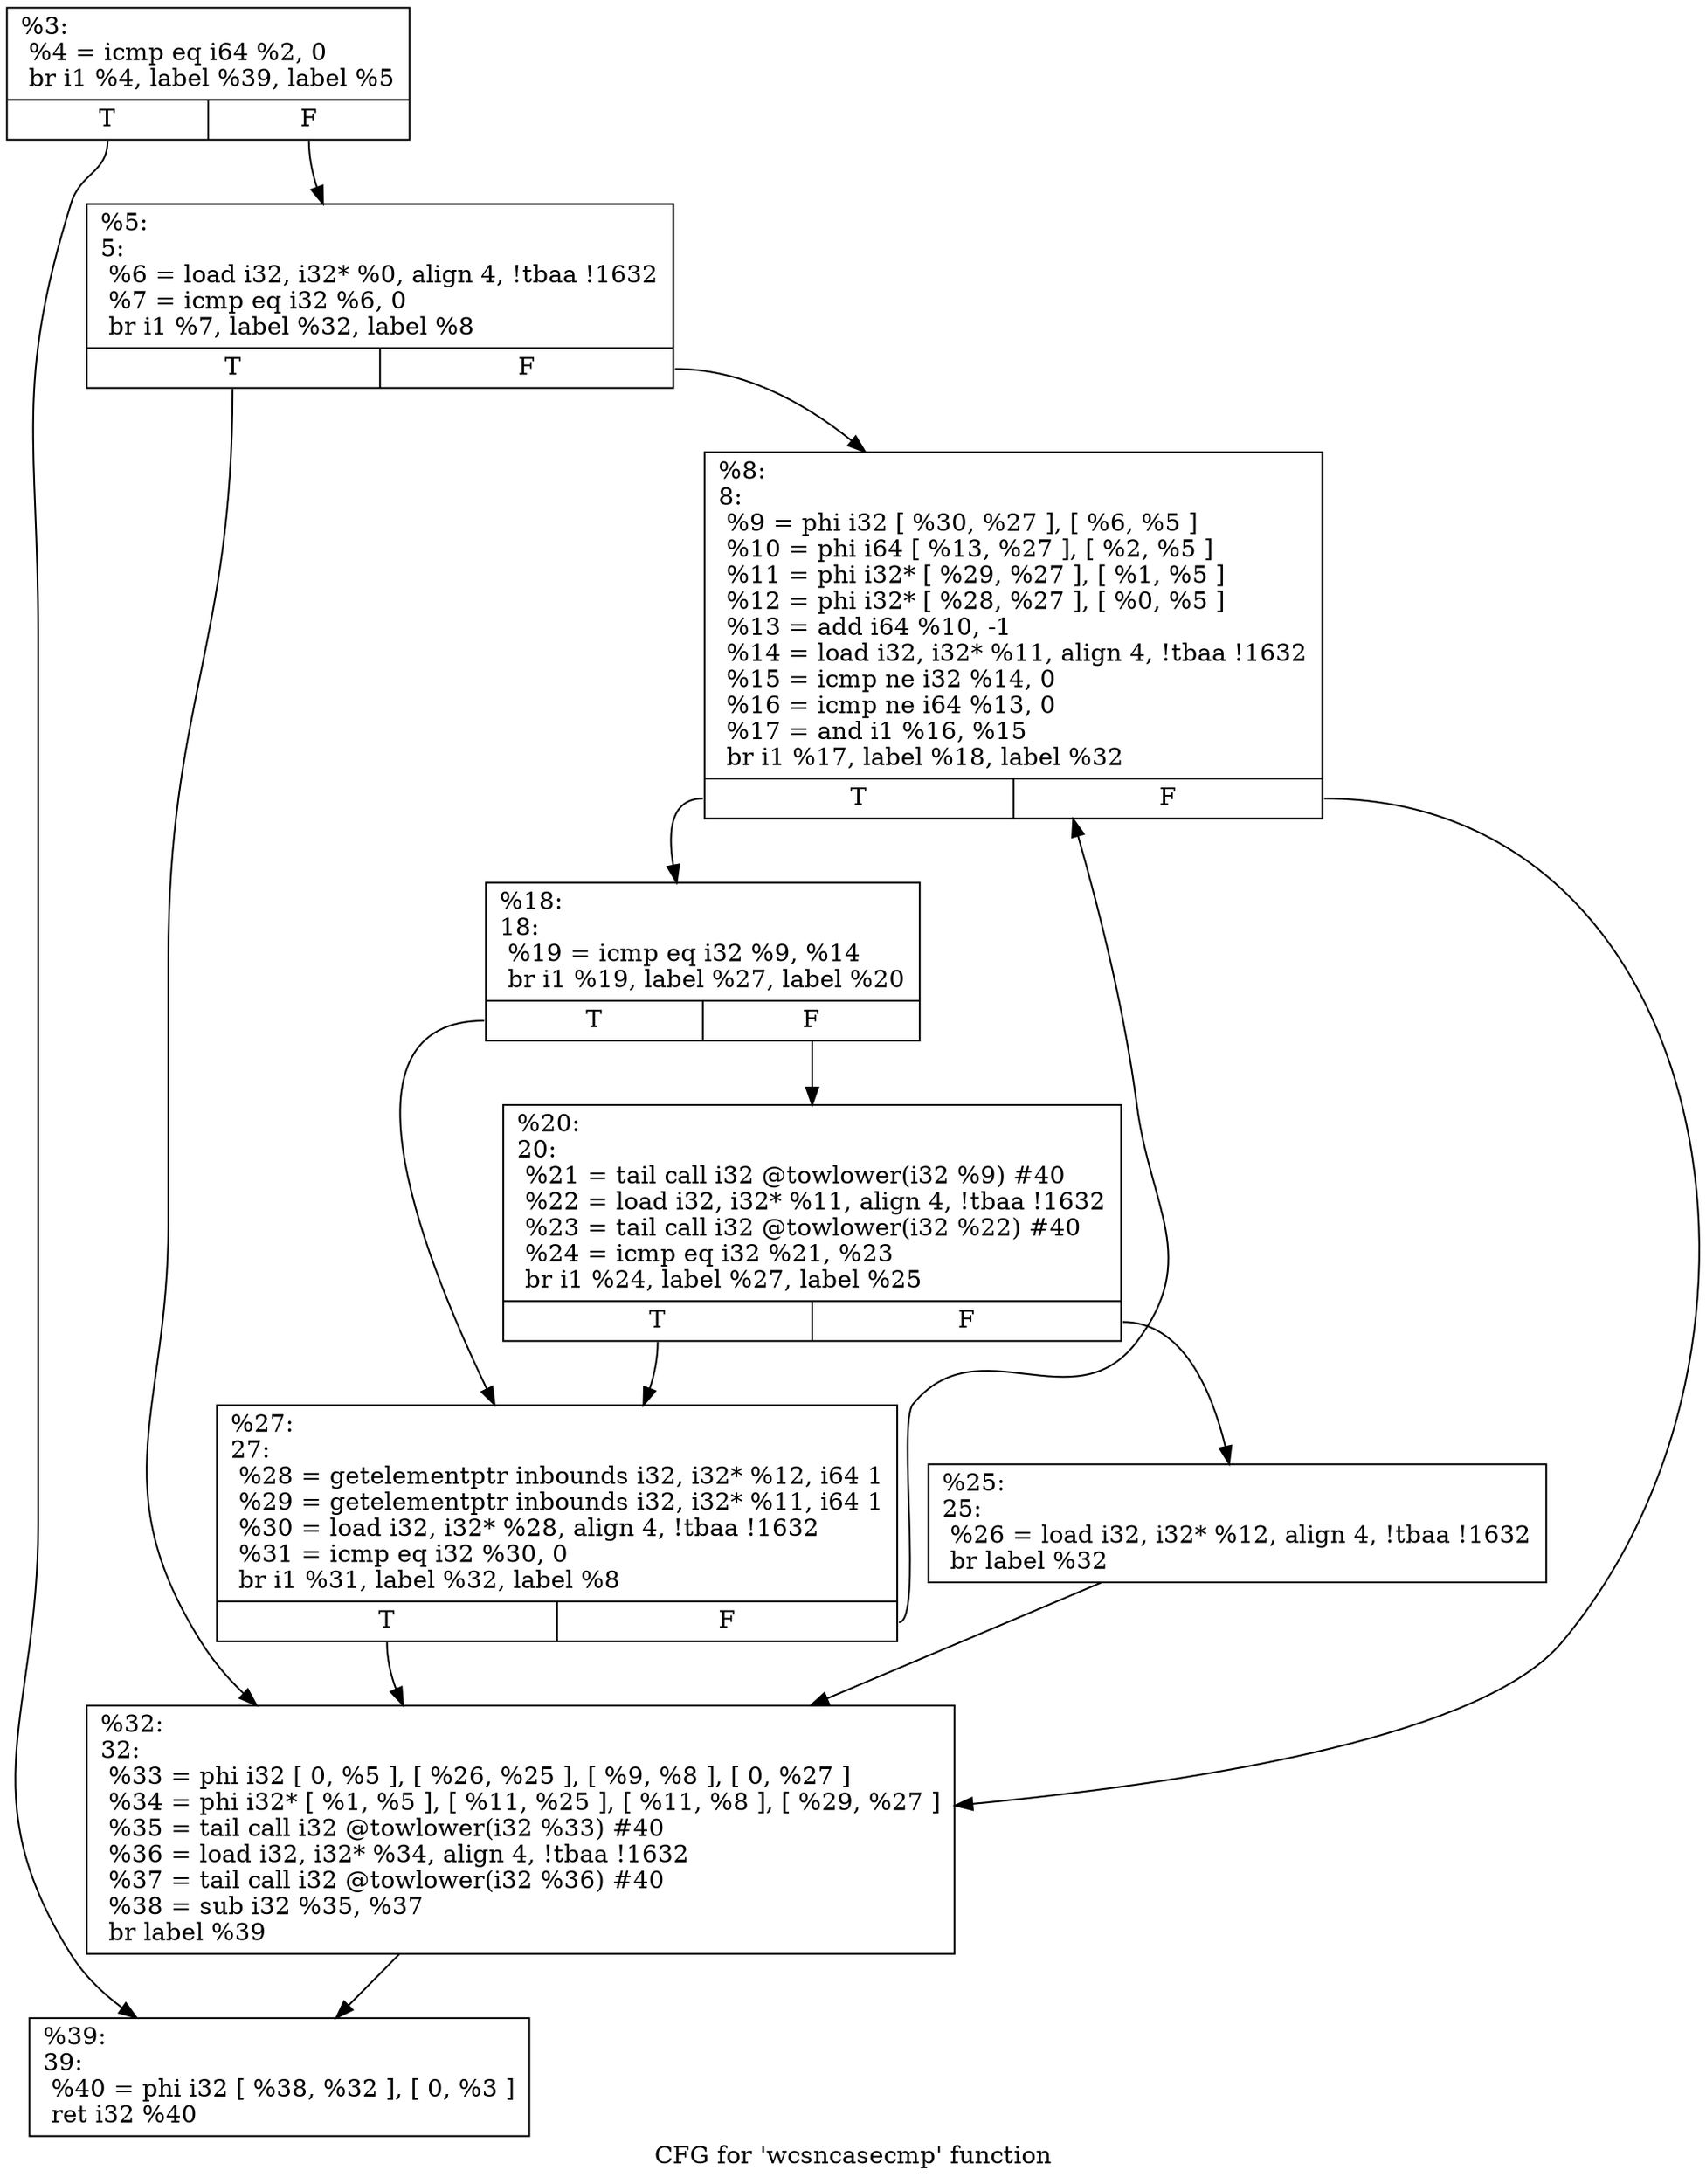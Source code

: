 digraph "CFG for 'wcsncasecmp' function" {
	label="CFG for 'wcsncasecmp' function";

	Node0x1dde280 [shape=record,label="{%3:\l  %4 = icmp eq i64 %2, 0\l  br i1 %4, label %39, label %5\l|{<s0>T|<s1>F}}"];
	Node0x1dde280:s0 -> Node0x1dde500;
	Node0x1dde280:s1 -> Node0x1dde2d0;
	Node0x1dde2d0 [shape=record,label="{%5:\l5:                                                \l  %6 = load i32, i32* %0, align 4, !tbaa !1632\l  %7 = icmp eq i32 %6, 0\l  br i1 %7, label %32, label %8\l|{<s0>T|<s1>F}}"];
	Node0x1dde2d0:s0 -> Node0x1dde4b0;
	Node0x1dde2d0:s1 -> Node0x1dde320;
	Node0x1dde320 [shape=record,label="{%8:\l8:                                                \l  %9 = phi i32 [ %30, %27 ], [ %6, %5 ]\l  %10 = phi i64 [ %13, %27 ], [ %2, %5 ]\l  %11 = phi i32* [ %29, %27 ], [ %1, %5 ]\l  %12 = phi i32* [ %28, %27 ], [ %0, %5 ]\l  %13 = add i64 %10, -1\l  %14 = load i32, i32* %11, align 4, !tbaa !1632\l  %15 = icmp ne i32 %14, 0\l  %16 = icmp ne i64 %13, 0\l  %17 = and i1 %16, %15\l  br i1 %17, label %18, label %32\l|{<s0>T|<s1>F}}"];
	Node0x1dde320:s0 -> Node0x1dde370;
	Node0x1dde320:s1 -> Node0x1dde4b0;
	Node0x1dde370 [shape=record,label="{%18:\l18:                                               \l  %19 = icmp eq i32 %9, %14\l  br i1 %19, label %27, label %20\l|{<s0>T|<s1>F}}"];
	Node0x1dde370:s0 -> Node0x1dde460;
	Node0x1dde370:s1 -> Node0x1dde3c0;
	Node0x1dde3c0 [shape=record,label="{%20:\l20:                                               \l  %21 = tail call i32 @towlower(i32 %9) #40\l  %22 = load i32, i32* %11, align 4, !tbaa !1632\l  %23 = tail call i32 @towlower(i32 %22) #40\l  %24 = icmp eq i32 %21, %23\l  br i1 %24, label %27, label %25\l|{<s0>T|<s1>F}}"];
	Node0x1dde3c0:s0 -> Node0x1dde460;
	Node0x1dde3c0:s1 -> Node0x1dde410;
	Node0x1dde410 [shape=record,label="{%25:\l25:                                               \l  %26 = load i32, i32* %12, align 4, !tbaa !1632\l  br label %32\l}"];
	Node0x1dde410 -> Node0x1dde4b0;
	Node0x1dde460 [shape=record,label="{%27:\l27:                                               \l  %28 = getelementptr inbounds i32, i32* %12, i64 1\l  %29 = getelementptr inbounds i32, i32* %11, i64 1\l  %30 = load i32, i32* %28, align 4, !tbaa !1632\l  %31 = icmp eq i32 %30, 0\l  br i1 %31, label %32, label %8\l|{<s0>T|<s1>F}}"];
	Node0x1dde460:s0 -> Node0x1dde4b0;
	Node0x1dde460:s1 -> Node0x1dde320;
	Node0x1dde4b0 [shape=record,label="{%32:\l32:                                               \l  %33 = phi i32 [ 0, %5 ], [ %26, %25 ], [ %9, %8 ], [ 0, %27 ]\l  %34 = phi i32* [ %1, %5 ], [ %11, %25 ], [ %11, %8 ], [ %29, %27 ]\l  %35 = tail call i32 @towlower(i32 %33) #40\l  %36 = load i32, i32* %34, align 4, !tbaa !1632\l  %37 = tail call i32 @towlower(i32 %36) #40\l  %38 = sub i32 %35, %37\l  br label %39\l}"];
	Node0x1dde4b0 -> Node0x1dde500;
	Node0x1dde500 [shape=record,label="{%39:\l39:                                               \l  %40 = phi i32 [ %38, %32 ], [ 0, %3 ]\l  ret i32 %40\l}"];
}

